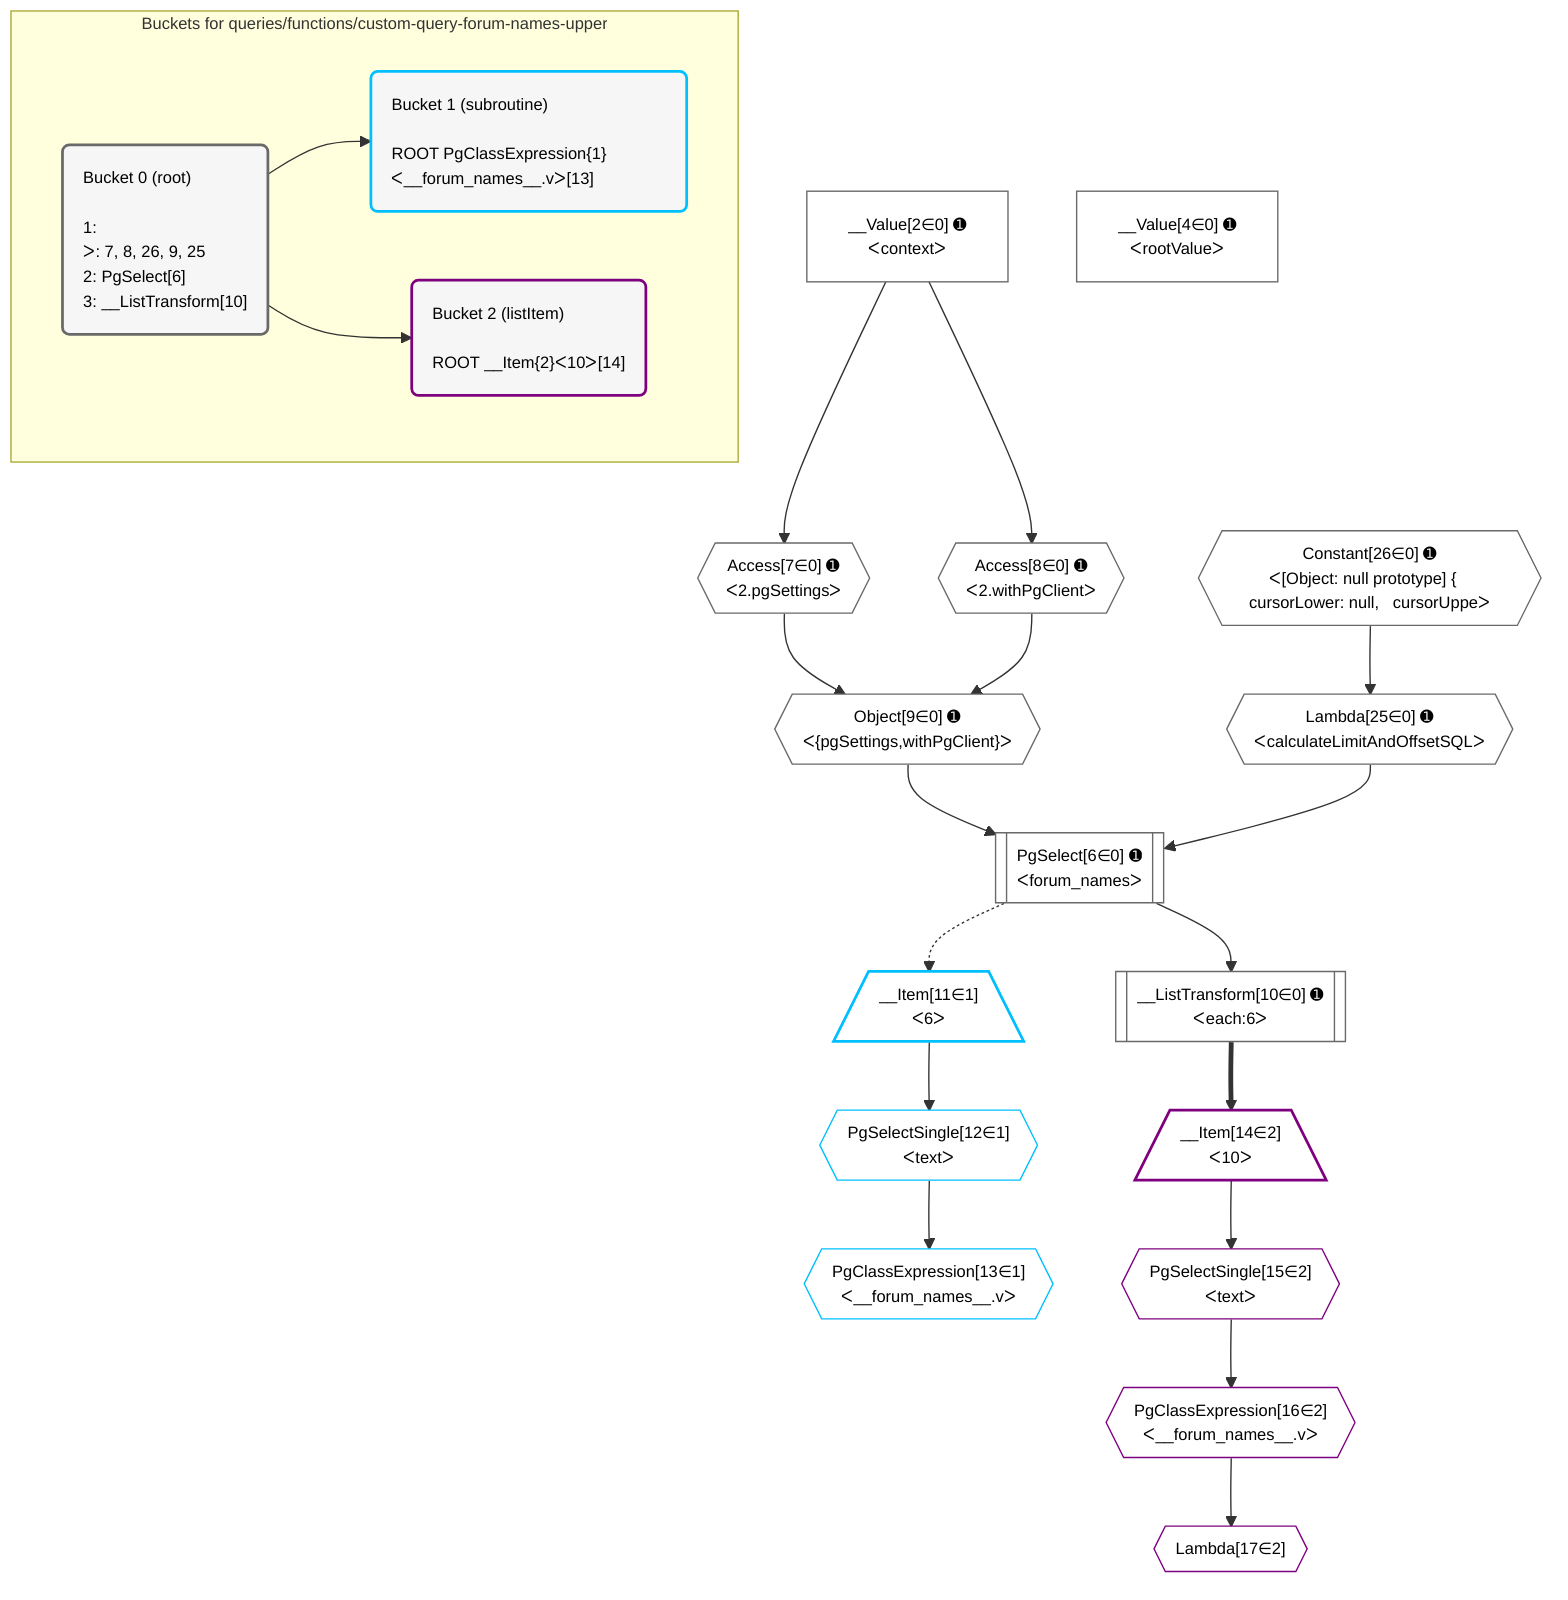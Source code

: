 %%{init: {'themeVariables': { 'fontSize': '12px'}}}%%
graph TD
    classDef path fill:#eee,stroke:#000,color:#000
    classDef plan fill:#fff,stroke-width:1px,color:#000
    classDef itemplan fill:#fff,stroke-width:2px,color:#000
    classDef unbatchedplan fill:#dff,stroke-width:1px,color:#000
    classDef sideeffectplan fill:#fcc,stroke-width:2px,color:#000
    classDef bucket fill:#f6f6f6,color:#000,stroke-width:2px,text-align:left


    %% plan dependencies
    PgSelect6[["PgSelect[6∈0] ➊<br />ᐸforum_namesᐳ"]]:::plan
    Object9{{"Object[9∈0] ➊<br />ᐸ{pgSettings,withPgClient}ᐳ"}}:::plan
    Lambda25{{"Lambda[25∈0] ➊<br />ᐸcalculateLimitAndOffsetSQLᐳ"}}:::plan
    Object9 & Lambda25 --> PgSelect6
    Access7{{"Access[7∈0] ➊<br />ᐸ2.pgSettingsᐳ"}}:::plan
    Access8{{"Access[8∈0] ➊<br />ᐸ2.withPgClientᐳ"}}:::plan
    Access7 & Access8 --> Object9
    __Value2["__Value[2∈0] ➊<br />ᐸcontextᐳ"]:::plan
    __Value2 --> Access7
    __Value2 --> Access8
    __ListTransform10[["__ListTransform[10∈0] ➊<br />ᐸeach:6ᐳ"]]:::plan
    PgSelect6 --> __ListTransform10
    Constant26{{"Constant[26∈0] ➊<br />ᐸ[Object: null prototype] {   cursorLower: null,   cursorUppeᐳ"}}:::plan
    Constant26 --> Lambda25
    __Value4["__Value[4∈0] ➊<br />ᐸrootValueᐳ"]:::plan
    __Item11[/"__Item[11∈1]<br />ᐸ6ᐳ"\]:::itemplan
    PgSelect6 -.-> __Item11
    PgSelectSingle12{{"PgSelectSingle[12∈1]<br />ᐸtextᐳ"}}:::plan
    __Item11 --> PgSelectSingle12
    PgClassExpression13{{"PgClassExpression[13∈1]<br />ᐸ__forum_names__.vᐳ"}}:::plan
    PgSelectSingle12 --> PgClassExpression13
    __Item14[/"__Item[14∈2]<br />ᐸ10ᐳ"\]:::itemplan
    __ListTransform10 ==> __Item14
    PgSelectSingle15{{"PgSelectSingle[15∈2]<br />ᐸtextᐳ"}}:::plan
    __Item14 --> PgSelectSingle15
    PgClassExpression16{{"PgClassExpression[16∈2]<br />ᐸ__forum_names__.vᐳ"}}:::plan
    PgSelectSingle15 --> PgClassExpression16
    Lambda17{{"Lambda[17∈2]"}}:::plan
    PgClassExpression16 --> Lambda17

    %% define steps

    subgraph "Buckets for queries/functions/custom-query-forum-names-upper"
    Bucket0("Bucket 0 (root)<br /><br />1: <br />ᐳ: 7, 8, 26, 9, 25<br />2: PgSelect[6]<br />3: __ListTransform[10]"):::bucket
    classDef bucket0 stroke:#696969
    class Bucket0,__Value2,__Value4,PgSelect6,Access7,Access8,Object9,__ListTransform10,Lambda25,Constant26 bucket0
    Bucket1("Bucket 1 (subroutine)<br /><br />ROOT PgClassExpression{1}ᐸ__forum_names__.vᐳ[13]"):::bucket
    classDef bucket1 stroke:#00bfff
    class Bucket1,__Item11,PgSelectSingle12,PgClassExpression13 bucket1
    Bucket2("Bucket 2 (listItem)<br /><br />ROOT __Item{2}ᐸ10ᐳ[14]"):::bucket
    classDef bucket2 stroke:#7f007f
    class Bucket2,__Item14,PgSelectSingle15,PgClassExpression16,Lambda17 bucket2
    Bucket0 --> Bucket1 & Bucket2
    end